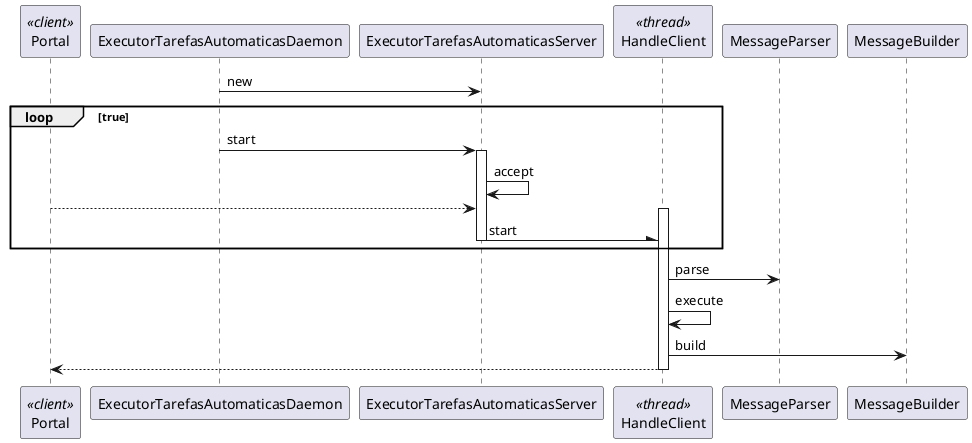 @startuml use-case-realization.svg

participant Portal <<client>>

ExecutorTarefasAutomaticasDaemon -> ExecutorTarefasAutomaticasServer : new
loop true
ExecutorTarefasAutomaticasDaemon -> ExecutorTarefasAutomaticasServer: start
activate ExecutorTarefasAutomaticasServer
ExecutorTarefasAutomaticasServer -> ExecutorTarefasAutomaticasServer: accept

Portal --> ExecutorTarefasAutomaticasServer

participant HandleClient <<thread>>
activate HandleClient
ExecutorTarefasAutomaticasServer -\ HandleClient: start
deactivate ExecutorTarefasAutomaticasServer
end

HandleClient -> MessageParser:parse
HandleClient -> HandleClient: execute
HandleClient -> MessageBuilder:build

HandleClient --> Portal
deactivate HandleClient

@enduml